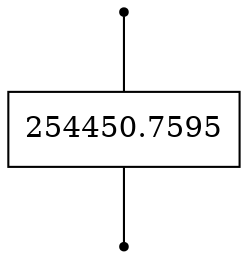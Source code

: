 graph {
start_1739876329 [shape = point;]
end_1739876329 [shape = point;]
1739876329 [shape = record; label = 254450.7595]
start_1739876329 -- 1739876329
1739876329 -- end_1739876329

}
